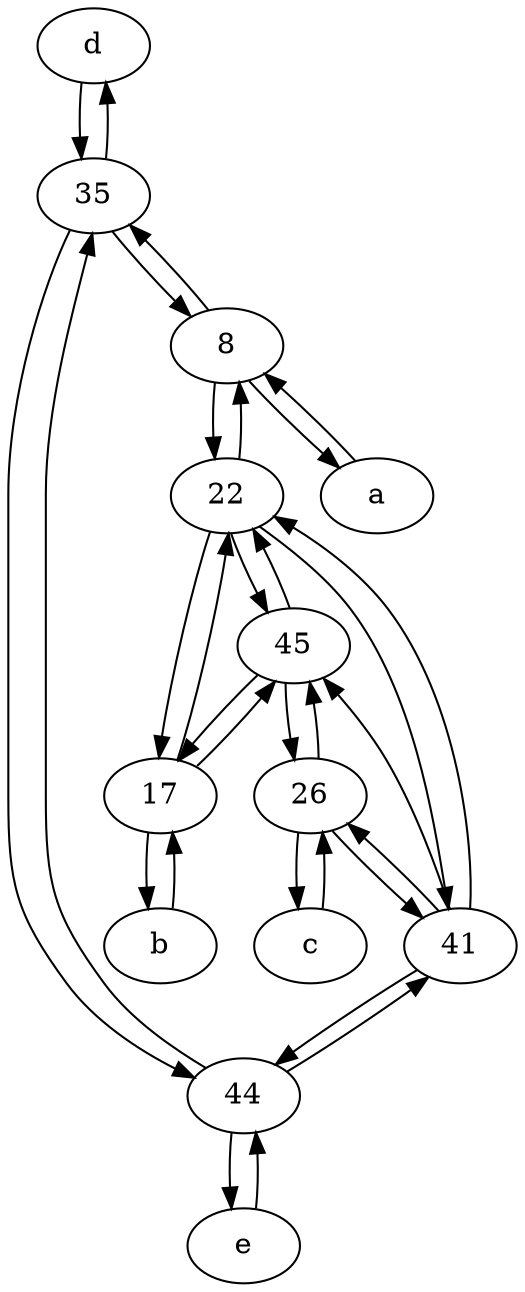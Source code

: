 digraph  {
	d [pos="20,30!"];
	35;
	22;
	b [pos="50,20!"];
	44;
	45;
	41;
	17;
	8;
	e [pos="30,50!"];
	26;
	a [pos="40,10!"];
	c [pos="20,10!"];
	d -> 35;
	e -> 44;
	17 -> b;
	35 -> 8;
	41 -> 26;
	41 -> 44;
	45 -> 26;
	17 -> 45;
	a -> 8;
	41 -> 22;
	22 -> 41;
	45 -> 17;
	35 -> d;
	22 -> 17;
	26 -> c;
	44 -> 41;
	c -> 26;
	17 -> 22;
	b -> 17;
	22 -> 8;
	44 -> e;
	26 -> 41;
	41 -> 45;
	8 -> a;
	45 -> 22;
	22 -> 45;
	35 -> 44;
	44 -> 35;
	8 -> 35;
	26 -> 45;
	8 -> 22;

	}